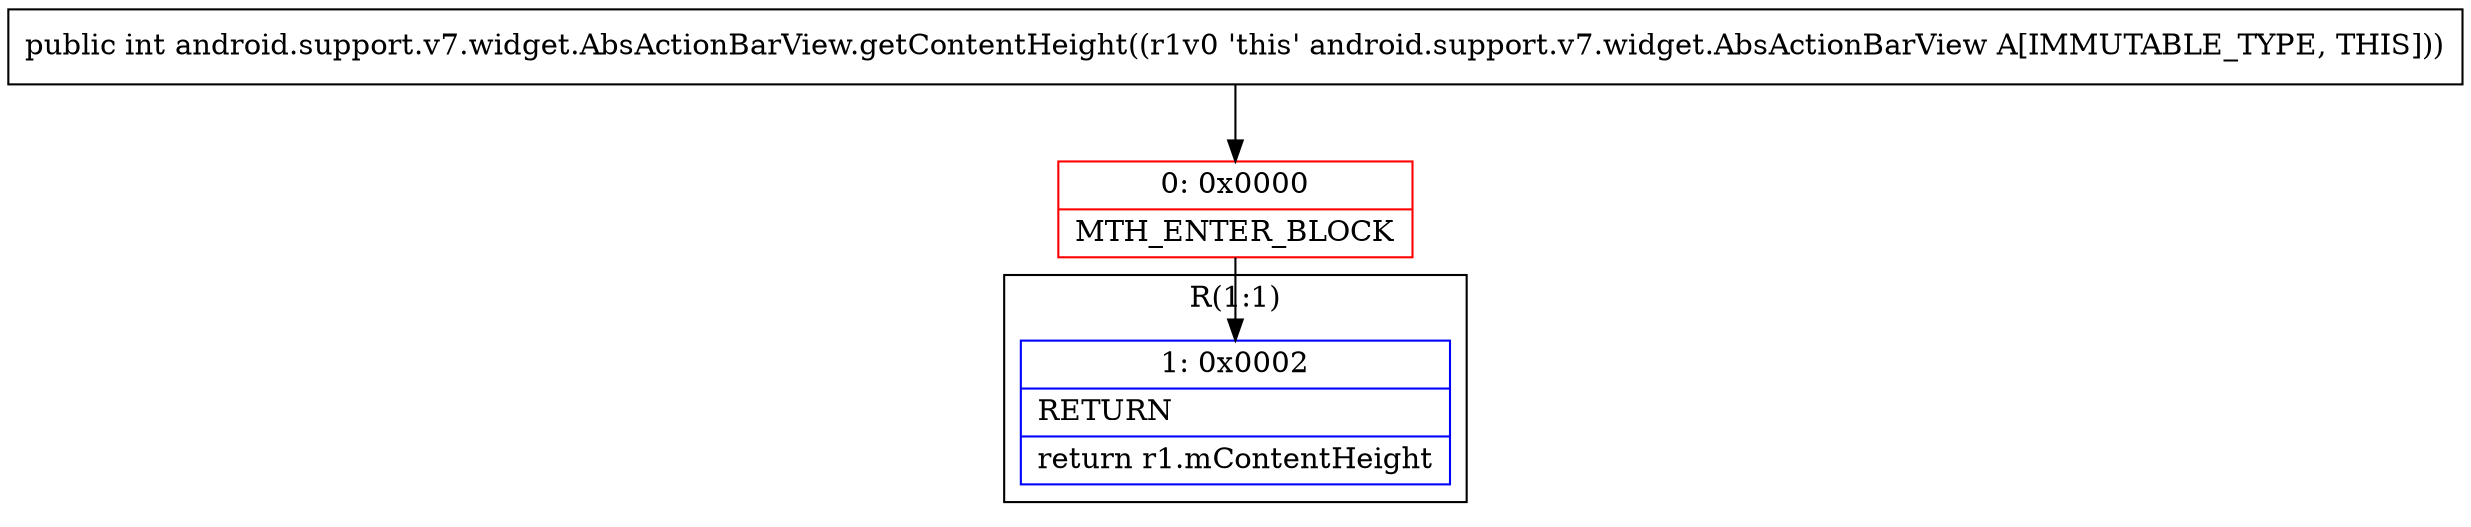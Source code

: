digraph "CFG forandroid.support.v7.widget.AbsActionBarView.getContentHeight()I" {
subgraph cluster_Region_1434229618 {
label = "R(1:1)";
node [shape=record,color=blue];
Node_1 [shape=record,label="{1\:\ 0x0002|RETURN\l|return r1.mContentHeight\l}"];
}
Node_0 [shape=record,color=red,label="{0\:\ 0x0000|MTH_ENTER_BLOCK\l}"];
MethodNode[shape=record,label="{public int android.support.v7.widget.AbsActionBarView.getContentHeight((r1v0 'this' android.support.v7.widget.AbsActionBarView A[IMMUTABLE_TYPE, THIS])) }"];
MethodNode -> Node_0;
Node_0 -> Node_1;
}

